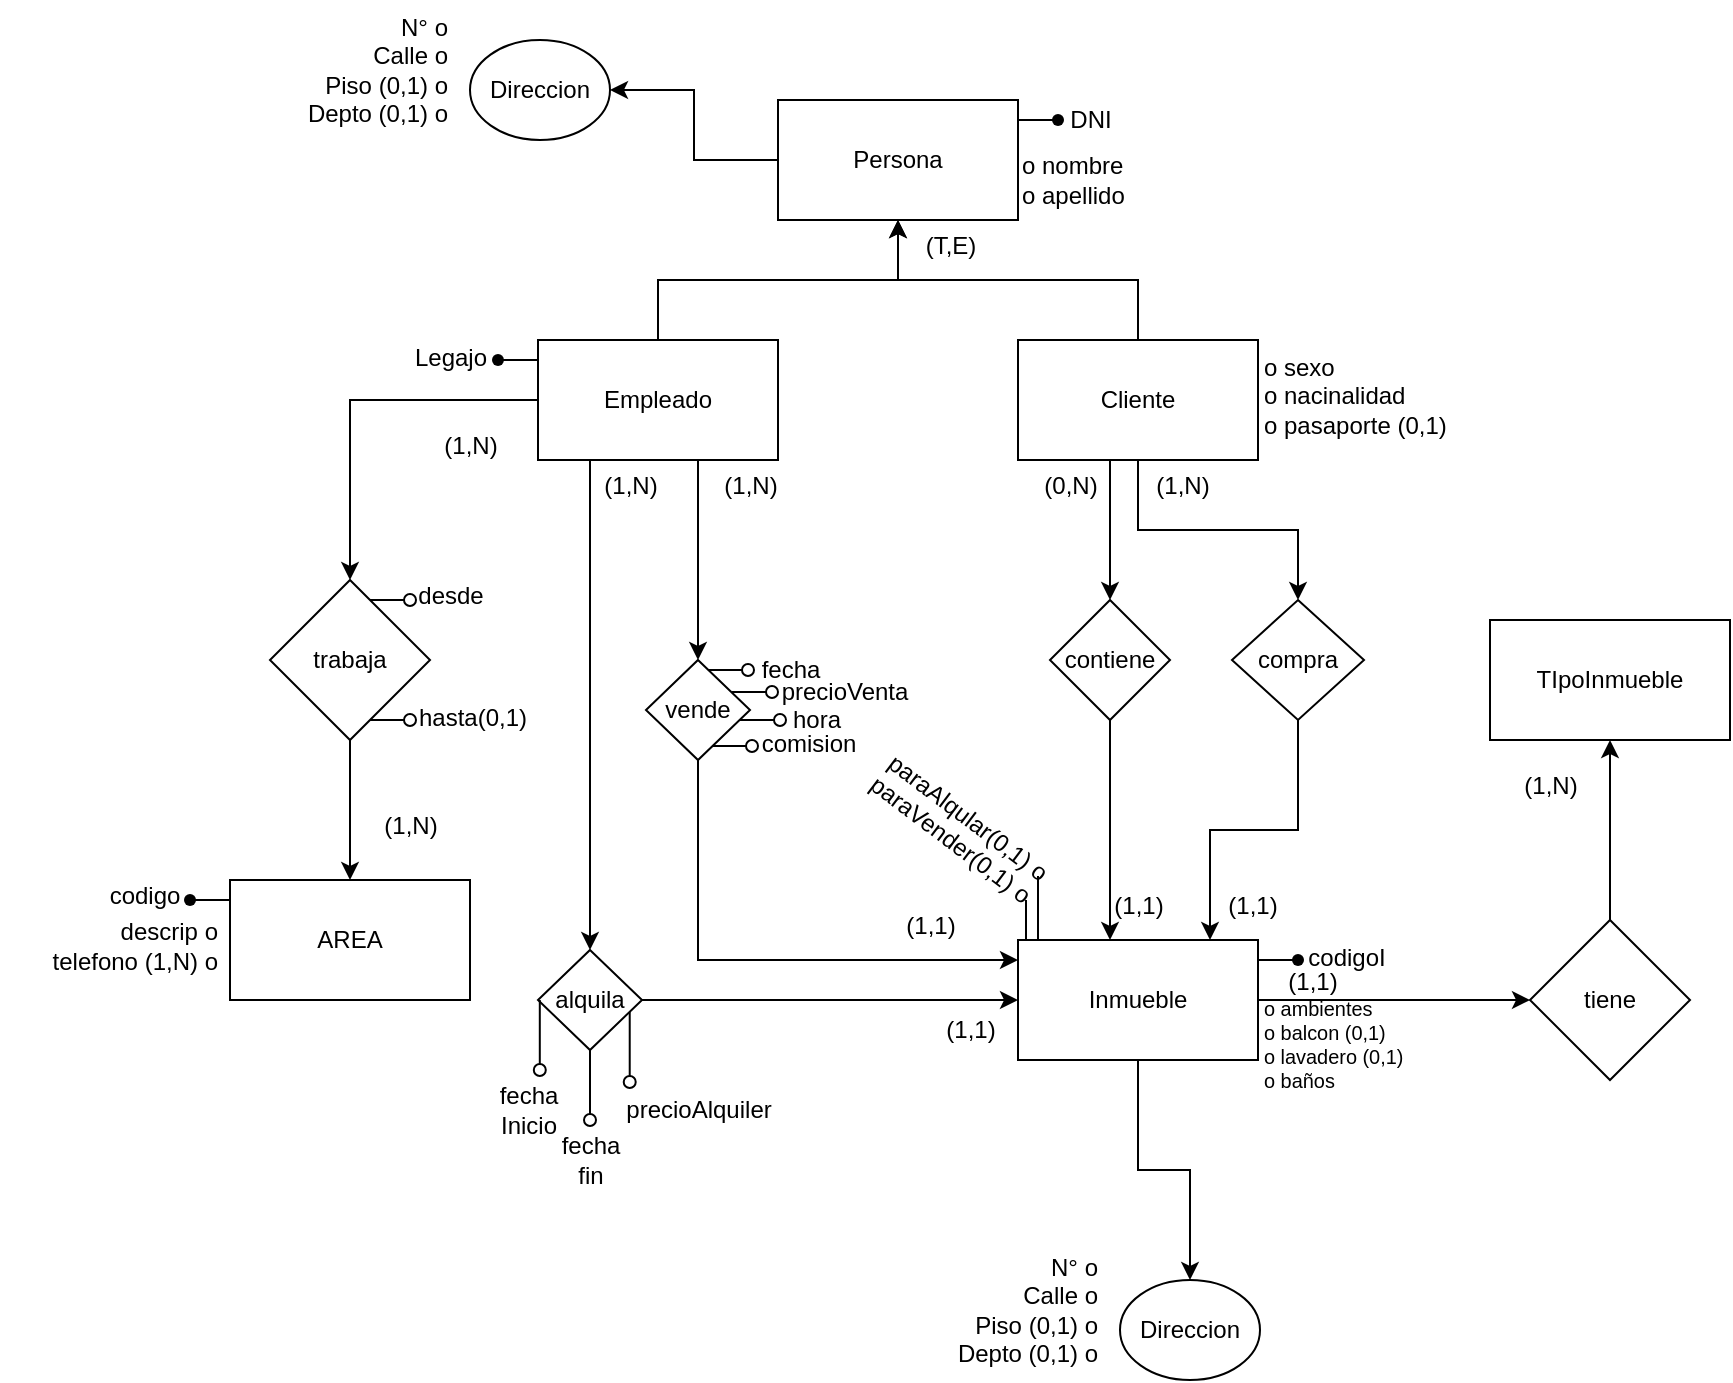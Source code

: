 <mxfile version="24.7.17">
  <diagram name="Página-1" id="iSGD8QViTFohNAxSWs4u">
    <mxGraphModel dx="1927" dy="665" grid="1" gridSize="10" guides="1" tooltips="1" connect="1" arrows="1" fold="1" page="1" pageScale="1" pageWidth="827" pageHeight="1169" math="0" shadow="0">
      <root>
        <mxCell id="0" />
        <mxCell id="1" parent="0" />
        <mxCell id="8L31Qlgc-sHJx_xcSrj3-8" style="edgeStyle=orthogonalEdgeStyle;rounded=0;orthogonalLoop=1;jettySize=auto;html=1;" edge="1" parent="1" source="r9yE0SVn6PBObXSp9FQb-1" target="8L31Qlgc-sHJx_xcSrj3-6">
          <mxGeometry relative="1" as="geometry" />
        </mxCell>
        <mxCell id="r9yE0SVn6PBObXSp9FQb-1" value="Persona" style="rounded=0;whiteSpace=wrap;html=1;" parent="1" vertex="1">
          <mxGeometry x="354" y="80" width="120" height="60" as="geometry" />
        </mxCell>
        <mxCell id="r9yE0SVn6PBObXSp9FQb-6" style="edgeStyle=orthogonalEdgeStyle;rounded=0;orthogonalLoop=1;jettySize=auto;html=1;" parent="1" source="r9yE0SVn6PBObXSp9FQb-2" target="r9yE0SVn6PBObXSp9FQb-1" edge="1">
          <mxGeometry relative="1" as="geometry" />
        </mxCell>
        <mxCell id="8L31Qlgc-sHJx_xcSrj3-54" style="edgeStyle=orthogonalEdgeStyle;rounded=0;orthogonalLoop=1;jettySize=auto;html=1;" edge="1" parent="1" source="r9yE0SVn6PBObXSp9FQb-2" target="8L31Qlgc-sHJx_xcSrj3-51">
          <mxGeometry relative="1" as="geometry">
            <Array as="points">
              <mxPoint x="520" y="270" />
              <mxPoint x="520" y="270" />
            </Array>
          </mxGeometry>
        </mxCell>
        <mxCell id="8L31Qlgc-sHJx_xcSrj3-55" style="edgeStyle=orthogonalEdgeStyle;rounded=0;orthogonalLoop=1;jettySize=auto;html=1;" edge="1" parent="1" source="r9yE0SVn6PBObXSp9FQb-2" target="8L31Qlgc-sHJx_xcSrj3-21">
          <mxGeometry relative="1" as="geometry" />
        </mxCell>
        <mxCell id="r9yE0SVn6PBObXSp9FQb-2" value="Cliente" style="rounded=0;whiteSpace=wrap;html=1;" parent="1" vertex="1">
          <mxGeometry x="474" y="200" width="120" height="60" as="geometry" />
        </mxCell>
        <mxCell id="r9yE0SVn6PBObXSp9FQb-4" style="edgeStyle=orthogonalEdgeStyle;rounded=0;orthogonalLoop=1;jettySize=auto;html=1;" parent="1" source="r9yE0SVn6PBObXSp9FQb-3" target="r9yE0SVn6PBObXSp9FQb-1" edge="1">
          <mxGeometry relative="1" as="geometry" />
        </mxCell>
        <mxCell id="8L31Qlgc-sHJx_xcSrj3-13" value="" style="edgeStyle=orthogonalEdgeStyle;rounded=0;orthogonalLoop=1;jettySize=auto;html=1;" edge="1" parent="1" source="r9yE0SVn6PBObXSp9FQb-3" target="8L31Qlgc-sHJx_xcSrj3-12">
          <mxGeometry relative="1" as="geometry" />
        </mxCell>
        <mxCell id="8L31Qlgc-sHJx_xcSrj3-26" value="" style="edgeStyle=orthogonalEdgeStyle;rounded=0;orthogonalLoop=1;jettySize=auto;html=1;" edge="1" parent="1" source="r9yE0SVn6PBObXSp9FQb-3" target="8L31Qlgc-sHJx_xcSrj3-25">
          <mxGeometry relative="1" as="geometry">
            <Array as="points">
              <mxPoint x="260" y="320" />
              <mxPoint x="260" y="320" />
            </Array>
          </mxGeometry>
        </mxCell>
        <mxCell id="8L31Qlgc-sHJx_xcSrj3-29" value="" style="edgeStyle=orthogonalEdgeStyle;rounded=0;orthogonalLoop=1;jettySize=auto;html=1;" edge="1" parent="1" source="r9yE0SVn6PBObXSp9FQb-3" target="8L31Qlgc-sHJx_xcSrj3-28">
          <mxGeometry relative="1" as="geometry">
            <Array as="points">
              <mxPoint x="314" y="280" />
              <mxPoint x="314" y="280" />
            </Array>
          </mxGeometry>
        </mxCell>
        <mxCell id="r9yE0SVn6PBObXSp9FQb-3" value="Empleado" style="rounded=0;whiteSpace=wrap;html=1;" parent="1" vertex="1">
          <mxGeometry x="234" y="200" width="120" height="60" as="geometry" />
        </mxCell>
        <mxCell id="8L31Qlgc-sHJx_xcSrj3-2" value="" style="shape=waypoint;sketch=0;size=6;pointerEvents=1;points=[];fillColor=none;resizable=0;rotatable=0;perimeter=centerPerimeter;snapToPoint=1;" vertex="1" parent="1">
          <mxGeometry x="484" y="80" width="20" height="20" as="geometry" />
        </mxCell>
        <mxCell id="8L31Qlgc-sHJx_xcSrj3-3" style="edgeStyle=orthogonalEdgeStyle;rounded=0;orthogonalLoop=1;jettySize=auto;html=1;entryX=0.217;entryY=0.9;entryDx=0;entryDy=0;entryPerimeter=0;endArrow=none;endFill=0;" edge="1" target="8L31Qlgc-sHJx_xcSrj3-2" parent="1">
          <mxGeometry relative="1" as="geometry">
            <mxPoint x="474" y="90" as="sourcePoint" />
            <Array as="points">
              <mxPoint x="484" y="90" />
              <mxPoint x="484" y="90" />
            </Array>
          </mxGeometry>
        </mxCell>
        <mxCell id="8L31Qlgc-sHJx_xcSrj3-4" value="DNI" style="text;html=1;align=center;verticalAlign=middle;resizable=0;points=[];autosize=1;strokeColor=none;fillColor=none;" vertex="1" parent="1">
          <mxGeometry x="490" y="75" width="40" height="30" as="geometry" />
        </mxCell>
        <mxCell id="8L31Qlgc-sHJx_xcSrj3-5" value="o nombre&lt;div&gt;o apellido&lt;/div&gt;" style="text;html=1;align=left;verticalAlign=middle;resizable=0;points=[];autosize=1;strokeColor=none;fillColor=none;" vertex="1" parent="1">
          <mxGeometry x="474" y="100" width="70" height="40" as="geometry" />
        </mxCell>
        <mxCell id="8L31Qlgc-sHJx_xcSrj3-6" value="Direccion" style="ellipse;whiteSpace=wrap;html=1;" vertex="1" parent="1">
          <mxGeometry x="200" y="50" width="70" height="50" as="geometry" />
        </mxCell>
        <mxCell id="8L31Qlgc-sHJx_xcSrj3-7" value="N° o&lt;div&gt;Calle o&lt;/div&gt;&lt;div&gt;Piso (0,1) o&lt;/div&gt;&lt;div&gt;Depto (0,1) o&lt;/div&gt;" style="text;html=1;align=right;verticalAlign=middle;resizable=0;points=[];autosize=1;strokeColor=none;fillColor=none;" vertex="1" parent="1">
          <mxGeometry x="100" y="30" width="90" height="70" as="geometry" />
        </mxCell>
        <mxCell id="8L31Qlgc-sHJx_xcSrj3-9" value="" style="shape=waypoint;sketch=0;size=6;pointerEvents=1;points=[];fillColor=none;resizable=0;rotatable=0;perimeter=centerPerimeter;snapToPoint=1;" vertex="1" parent="1">
          <mxGeometry x="203.99" y="200" width="20" height="20" as="geometry" />
        </mxCell>
        <mxCell id="8L31Qlgc-sHJx_xcSrj3-10" style="edgeStyle=orthogonalEdgeStyle;rounded=0;orthogonalLoop=1;jettySize=auto;html=1;entryX=0;entryY=0.323;entryDx=0;entryDy=0;entryPerimeter=0;endArrow=none;endFill=0;" edge="1" source="8L31Qlgc-sHJx_xcSrj3-9" parent="1">
          <mxGeometry relative="1" as="geometry">
            <mxPoint x="233.99" y="209" as="targetPoint" />
          </mxGeometry>
        </mxCell>
        <mxCell id="8L31Qlgc-sHJx_xcSrj3-11" value="Legajo" style="text;html=1;align=center;verticalAlign=middle;resizable=0;points=[];autosize=1;strokeColor=none;fillColor=none;" vertex="1" parent="1">
          <mxGeometry x="160" y="194" width="60" height="30" as="geometry" />
        </mxCell>
        <mxCell id="8L31Qlgc-sHJx_xcSrj3-15" value="" style="edgeStyle=orthogonalEdgeStyle;rounded=0;orthogonalLoop=1;jettySize=auto;html=1;" edge="1" parent="1" source="8L31Qlgc-sHJx_xcSrj3-12" target="8L31Qlgc-sHJx_xcSrj3-14">
          <mxGeometry relative="1" as="geometry" />
        </mxCell>
        <mxCell id="8L31Qlgc-sHJx_xcSrj3-12" value="trabaja" style="rhombus;whiteSpace=wrap;html=1;rounded=0;" vertex="1" parent="1">
          <mxGeometry x="100" y="320" width="80" height="80" as="geometry" />
        </mxCell>
        <mxCell id="8L31Qlgc-sHJx_xcSrj3-14" value="AREA" style="whiteSpace=wrap;html=1;rounded=0;" vertex="1" parent="1">
          <mxGeometry x="80" y="470" width="120" height="60" as="geometry" />
        </mxCell>
        <mxCell id="8L31Qlgc-sHJx_xcSrj3-18" value="(T,E)" style="text;html=1;align=center;verticalAlign=middle;resizable=0;points=[];autosize=1;strokeColor=none;fillColor=none;" vertex="1" parent="1">
          <mxGeometry x="415" y="138" width="50" height="30" as="geometry" />
        </mxCell>
        <mxCell id="8L31Qlgc-sHJx_xcSrj3-56" style="edgeStyle=orthogonalEdgeStyle;rounded=0;orthogonalLoop=1;jettySize=auto;html=1;" edge="1" parent="1" source="8L31Qlgc-sHJx_xcSrj3-21" target="8L31Qlgc-sHJx_xcSrj3-23">
          <mxGeometry relative="1" as="geometry">
            <Array as="points">
              <mxPoint x="614" y="445" />
              <mxPoint x="570" y="445" />
            </Array>
          </mxGeometry>
        </mxCell>
        <mxCell id="8L31Qlgc-sHJx_xcSrj3-21" value="compra" style="rhombus;whiteSpace=wrap;html=1;rounded=0;" vertex="1" parent="1">
          <mxGeometry x="581" y="330" width="66" height="60" as="geometry" />
        </mxCell>
        <mxCell id="8L31Qlgc-sHJx_xcSrj3-33" value="" style="edgeStyle=orthogonalEdgeStyle;rounded=0;orthogonalLoop=1;jettySize=auto;html=1;" edge="1" parent="1" source="8L31Qlgc-sHJx_xcSrj3-23" target="8L31Qlgc-sHJx_xcSrj3-32">
          <mxGeometry relative="1" as="geometry" />
        </mxCell>
        <mxCell id="8L31Qlgc-sHJx_xcSrj3-38" style="edgeStyle=orthogonalEdgeStyle;rounded=0;orthogonalLoop=1;jettySize=auto;html=1;" edge="1" parent="1" source="8L31Qlgc-sHJx_xcSrj3-23" target="8L31Qlgc-sHJx_xcSrj3-36">
          <mxGeometry relative="1" as="geometry" />
        </mxCell>
        <mxCell id="8L31Qlgc-sHJx_xcSrj3-23" value="Inmueble" style="whiteSpace=wrap;html=1;rounded=0;" vertex="1" parent="1">
          <mxGeometry x="474" y="500" width="120" height="60" as="geometry" />
        </mxCell>
        <mxCell id="8L31Qlgc-sHJx_xcSrj3-27" style="edgeStyle=orthogonalEdgeStyle;rounded=0;orthogonalLoop=1;jettySize=auto;html=1;entryX=0;entryY=0.5;entryDx=0;entryDy=0;" edge="1" parent="1" source="8L31Qlgc-sHJx_xcSrj3-25" target="8L31Qlgc-sHJx_xcSrj3-23">
          <mxGeometry relative="1" as="geometry" />
        </mxCell>
        <mxCell id="8L31Qlgc-sHJx_xcSrj3-58" style="edgeStyle=orthogonalEdgeStyle;rounded=0;orthogonalLoop=1;jettySize=auto;html=1;endArrow=oval;endFill=0;" edge="1" parent="1" source="8L31Qlgc-sHJx_xcSrj3-25">
          <mxGeometry relative="1" as="geometry">
            <mxPoint x="260" y="590" as="targetPoint" />
          </mxGeometry>
        </mxCell>
        <mxCell id="8L31Qlgc-sHJx_xcSrj3-25" value="alquila" style="rhombus;whiteSpace=wrap;html=1;rounded=0;" vertex="1" parent="1">
          <mxGeometry x="234" y="505" width="52" height="50" as="geometry" />
        </mxCell>
        <mxCell id="8L31Qlgc-sHJx_xcSrj3-31" style="edgeStyle=orthogonalEdgeStyle;rounded=0;orthogonalLoop=1;jettySize=auto;html=1;" edge="1" parent="1" source="8L31Qlgc-sHJx_xcSrj3-28" target="8L31Qlgc-sHJx_xcSrj3-23">
          <mxGeometry relative="1" as="geometry">
            <Array as="points">
              <mxPoint x="314" y="510" />
            </Array>
          </mxGeometry>
        </mxCell>
        <mxCell id="8L31Qlgc-sHJx_xcSrj3-66" style="edgeStyle=orthogonalEdgeStyle;rounded=0;orthogonalLoop=1;jettySize=auto;html=1;endArrow=oval;endFill=0;" edge="1" parent="1">
          <mxGeometry relative="1" as="geometry">
            <mxPoint x="355" y="390" as="targetPoint" />
            <mxPoint x="335" y="390" as="sourcePoint" />
          </mxGeometry>
        </mxCell>
        <mxCell id="8L31Qlgc-sHJx_xcSrj3-28" value="vende" style="rhombus;whiteSpace=wrap;html=1;rounded=0;" vertex="1" parent="1">
          <mxGeometry x="288" y="360" width="52" height="50" as="geometry" />
        </mxCell>
        <mxCell id="8L31Qlgc-sHJx_xcSrj3-35" value="" style="edgeStyle=orthogonalEdgeStyle;rounded=0;orthogonalLoop=1;jettySize=auto;html=1;" edge="1" parent="1" source="8L31Qlgc-sHJx_xcSrj3-32" target="8L31Qlgc-sHJx_xcSrj3-34">
          <mxGeometry relative="1" as="geometry" />
        </mxCell>
        <mxCell id="8L31Qlgc-sHJx_xcSrj3-32" value="tiene" style="rhombus;whiteSpace=wrap;html=1;rounded=0;" vertex="1" parent="1">
          <mxGeometry x="730" y="490" width="80" height="80" as="geometry" />
        </mxCell>
        <mxCell id="8L31Qlgc-sHJx_xcSrj3-34" value="TIpoInmueble" style="whiteSpace=wrap;html=1;rounded=0;" vertex="1" parent="1">
          <mxGeometry x="710" y="340" width="120" height="60" as="geometry" />
        </mxCell>
        <mxCell id="8L31Qlgc-sHJx_xcSrj3-36" value="Direccion" style="ellipse;whiteSpace=wrap;html=1;" vertex="1" parent="1">
          <mxGeometry x="525" y="670" width="70" height="50" as="geometry" />
        </mxCell>
        <mxCell id="8L31Qlgc-sHJx_xcSrj3-37" value="N° o&lt;div&gt;Calle o&lt;/div&gt;&lt;div&gt;Piso (0,1) o&lt;/div&gt;&lt;div&gt;Depto (0,1) o&lt;/div&gt;" style="text;html=1;align=right;verticalAlign=middle;resizable=0;points=[];autosize=1;strokeColor=none;fillColor=none;" vertex="1" parent="1">
          <mxGeometry x="425" y="650" width="90" height="70" as="geometry" />
        </mxCell>
        <mxCell id="8L31Qlgc-sHJx_xcSrj3-39" value="" style="shape=waypoint;sketch=0;size=6;pointerEvents=1;points=[];fillColor=none;resizable=0;rotatable=0;perimeter=centerPerimeter;snapToPoint=1;" vertex="1" parent="1">
          <mxGeometry x="604" y="500" width="20" height="20" as="geometry" />
        </mxCell>
        <mxCell id="8L31Qlgc-sHJx_xcSrj3-40" style="edgeStyle=orthogonalEdgeStyle;rounded=0;orthogonalLoop=1;jettySize=auto;html=1;entryX=0.217;entryY=0.9;entryDx=0;entryDy=0;entryPerimeter=0;endArrow=none;endFill=0;" edge="1" target="8L31Qlgc-sHJx_xcSrj3-39" parent="1">
          <mxGeometry relative="1" as="geometry">
            <mxPoint x="594" y="510" as="sourcePoint" />
            <Array as="points">
              <mxPoint x="604" y="510" />
              <mxPoint x="604" y="510" />
            </Array>
          </mxGeometry>
        </mxCell>
        <mxCell id="8L31Qlgc-sHJx_xcSrj3-41" value="codigoI" style="text;html=1;align=center;verticalAlign=middle;resizable=0;points=[];autosize=1;strokeColor=none;fillColor=none;" vertex="1" parent="1">
          <mxGeometry x="608" y="494" width="60" height="30" as="geometry" />
        </mxCell>
        <mxCell id="8L31Qlgc-sHJx_xcSrj3-43" value="&lt;h5&gt;&lt;span style=&quot;font-weight: normal;&quot;&gt;o ambientes&lt;br&gt;o balcon (0,1)&lt;br&gt;o lavadero (0,1)&lt;br&gt;o baños&lt;/span&gt;&lt;/h5&gt;&lt;div&gt;&lt;br&gt;&lt;/div&gt;" style="text;html=1;align=left;verticalAlign=middle;resizable=0;points=[];autosize=1;strokeColor=none;fillColor=none;" vertex="1" parent="1">
          <mxGeometry x="595" y="505" width="90" height="110" as="geometry" />
        </mxCell>
        <mxCell id="8L31Qlgc-sHJx_xcSrj3-44" value="paraAlqular(0,1) o&lt;div&gt;paraVender(0,1) o&lt;/div&gt;" style="text;html=1;align=right;verticalAlign=top;resizable=0;points=[];autosize=1;strokeColor=none;fillColor=none;horizontal=1;rotation=37;" vertex="1" parent="1">
          <mxGeometry x="377" y="417" width="120" height="40" as="geometry" />
        </mxCell>
        <mxCell id="8L31Qlgc-sHJx_xcSrj3-45" value="" style="endArrow=none;html=1;rounded=0;" edge="1" parent="1">
          <mxGeometry width="50" height="50" relative="1" as="geometry">
            <mxPoint x="478" y="500" as="sourcePoint" />
            <mxPoint x="478" y="480" as="targetPoint" />
          </mxGeometry>
        </mxCell>
        <mxCell id="8L31Qlgc-sHJx_xcSrj3-46" value="" style="endArrow=none;html=1;rounded=0;" edge="1" parent="1">
          <mxGeometry width="50" height="50" relative="1" as="geometry">
            <mxPoint x="484" y="500" as="sourcePoint" />
            <mxPoint x="484" y="468" as="targetPoint" />
          </mxGeometry>
        </mxCell>
        <mxCell id="8L31Qlgc-sHJx_xcSrj3-49" value="o sexo&lt;div&gt;o nacinalidad&lt;/div&gt;&lt;div&gt;o pasaporte (0,1)&lt;/div&gt;&lt;div&gt;&lt;br&gt;&lt;/div&gt;" style="text;html=1;align=left;verticalAlign=middle;resizable=0;points=[];autosize=1;strokeColor=none;fillColor=none;" vertex="1" parent="1">
          <mxGeometry x="595" y="200" width="110" height="70" as="geometry" />
        </mxCell>
        <mxCell id="8L31Qlgc-sHJx_xcSrj3-53" style="edgeStyle=orthogonalEdgeStyle;rounded=0;orthogonalLoop=1;jettySize=auto;html=1;exitX=0.5;exitY=1;exitDx=0;exitDy=0;" edge="1" parent="1" source="8L31Qlgc-sHJx_xcSrj3-51" target="8L31Qlgc-sHJx_xcSrj3-23">
          <mxGeometry relative="1" as="geometry">
            <Array as="points">
              <mxPoint x="520" y="390" />
            </Array>
          </mxGeometry>
        </mxCell>
        <mxCell id="8L31Qlgc-sHJx_xcSrj3-51" value="contiene" style="rhombus;whiteSpace=wrap;html=1;rounded=0;" vertex="1" parent="1">
          <mxGeometry x="490" y="330" width="60" height="60" as="geometry" />
        </mxCell>
        <mxCell id="8L31Qlgc-sHJx_xcSrj3-60" style="edgeStyle=orthogonalEdgeStyle;rounded=0;orthogonalLoop=1;jettySize=auto;html=1;endArrow=oval;endFill=0;" edge="1" parent="1">
          <mxGeometry relative="1" as="geometry">
            <mxPoint x="234.9" y="565" as="targetPoint" />
            <mxPoint x="234.9" y="530" as="sourcePoint" />
          </mxGeometry>
        </mxCell>
        <mxCell id="8L31Qlgc-sHJx_xcSrj3-62" value="fecha&lt;div&gt;Inicio&lt;/div&gt;" style="text;html=1;align=center;verticalAlign=middle;resizable=0;points=[];autosize=1;strokeColor=none;fillColor=none;" vertex="1" parent="1">
          <mxGeometry x="203.99" y="565" width="50" height="40" as="geometry" />
        </mxCell>
        <mxCell id="8L31Qlgc-sHJx_xcSrj3-63" value="fecha&lt;div&gt;fin&lt;/div&gt;" style="text;html=1;align=center;verticalAlign=middle;resizable=0;points=[];autosize=1;strokeColor=none;fillColor=none;" vertex="1" parent="1">
          <mxGeometry x="235" y="590" width="50" height="40" as="geometry" />
        </mxCell>
        <mxCell id="8L31Qlgc-sHJx_xcSrj3-67" style="edgeStyle=orthogonalEdgeStyle;rounded=0;orthogonalLoop=1;jettySize=auto;html=1;endArrow=oval;endFill=0;" edge="1" parent="1">
          <mxGeometry relative="1" as="geometry">
            <mxPoint x="339" y="365" as="targetPoint" />
            <mxPoint x="319" y="365" as="sourcePoint" />
          </mxGeometry>
        </mxCell>
        <mxCell id="8L31Qlgc-sHJx_xcSrj3-68" style="edgeStyle=orthogonalEdgeStyle;rounded=0;orthogonalLoop=1;jettySize=auto;html=1;endArrow=oval;endFill=0;" edge="1" parent="1">
          <mxGeometry relative="1" as="geometry">
            <mxPoint x="341" y="403" as="targetPoint" />
            <mxPoint x="321" y="403" as="sourcePoint" />
          </mxGeometry>
        </mxCell>
        <mxCell id="8L31Qlgc-sHJx_xcSrj3-70" value="fecha" style="text;html=1;align=center;verticalAlign=middle;resizable=0;points=[];autosize=1;strokeColor=none;fillColor=none;" vertex="1" parent="1">
          <mxGeometry x="335" y="350" width="50" height="30" as="geometry" />
        </mxCell>
        <mxCell id="8L31Qlgc-sHJx_xcSrj3-71" value="hora" style="text;html=1;align=center;verticalAlign=middle;resizable=0;points=[];autosize=1;strokeColor=none;fillColor=none;" vertex="1" parent="1">
          <mxGeometry x="348" y="375" width="50" height="30" as="geometry" />
        </mxCell>
        <mxCell id="8L31Qlgc-sHJx_xcSrj3-72" value="comision" style="text;html=1;align=center;verticalAlign=middle;resizable=0;points=[];autosize=1;strokeColor=none;fillColor=none;" vertex="1" parent="1">
          <mxGeometry x="334" y="387" width="70" height="30" as="geometry" />
        </mxCell>
        <mxCell id="8L31Qlgc-sHJx_xcSrj3-73" style="edgeStyle=orthogonalEdgeStyle;rounded=0;orthogonalLoop=1;jettySize=auto;html=1;endArrow=oval;endFill=0;" edge="1" parent="1">
          <mxGeometry relative="1" as="geometry">
            <mxPoint x="170" y="330" as="targetPoint" />
            <mxPoint x="150" y="330" as="sourcePoint" />
          </mxGeometry>
        </mxCell>
        <mxCell id="8L31Qlgc-sHJx_xcSrj3-74" style="edgeStyle=orthogonalEdgeStyle;rounded=0;orthogonalLoop=1;jettySize=auto;html=1;endArrow=oval;endFill=0;" edge="1" parent="1">
          <mxGeometry relative="1" as="geometry">
            <mxPoint x="170" y="390" as="targetPoint" />
            <mxPoint x="150" y="390" as="sourcePoint" />
          </mxGeometry>
        </mxCell>
        <mxCell id="8L31Qlgc-sHJx_xcSrj3-75" value="desde" style="text;html=1;align=center;verticalAlign=middle;resizable=0;points=[];autosize=1;strokeColor=none;fillColor=none;" vertex="1" parent="1">
          <mxGeometry x="160" y="313" width="60" height="30" as="geometry" />
        </mxCell>
        <mxCell id="8L31Qlgc-sHJx_xcSrj3-76" value="hasta(0,1)" style="text;html=1;align=center;verticalAlign=middle;resizable=0;points=[];autosize=1;strokeColor=none;fillColor=none;" vertex="1" parent="1">
          <mxGeometry x="161" y="374" width="80" height="30" as="geometry" />
        </mxCell>
        <mxCell id="8L31Qlgc-sHJx_xcSrj3-77" value="" style="shape=waypoint;sketch=0;size=6;pointerEvents=1;points=[];fillColor=none;resizable=0;rotatable=0;perimeter=centerPerimeter;snapToPoint=1;" vertex="1" parent="1">
          <mxGeometry x="50" y="470" width="20" height="20" as="geometry" />
        </mxCell>
        <mxCell id="8L31Qlgc-sHJx_xcSrj3-78" style="edgeStyle=orthogonalEdgeStyle;rounded=0;orthogonalLoop=1;jettySize=auto;html=1;entryX=0;entryY=0.323;entryDx=0;entryDy=0;entryPerimeter=0;endArrow=none;endFill=0;" edge="1" source="8L31Qlgc-sHJx_xcSrj3-77" parent="1">
          <mxGeometry relative="1" as="geometry">
            <mxPoint x="80" y="479" as="targetPoint" />
          </mxGeometry>
        </mxCell>
        <mxCell id="8L31Qlgc-sHJx_xcSrj3-79" value="codigo" style="text;html=1;align=center;verticalAlign=middle;resizable=0;points=[];autosize=1;strokeColor=none;fillColor=none;" vertex="1" parent="1">
          <mxGeometry x="7" y="463" width="60" height="30" as="geometry" />
        </mxCell>
        <mxCell id="8L31Qlgc-sHJx_xcSrj3-80" value="descrip o&lt;div&gt;telefono (1,N) o&lt;/div&gt;" style="text;html=1;align=right;verticalAlign=middle;resizable=0;points=[];autosize=1;strokeColor=none;fillColor=none;" vertex="1" parent="1">
          <mxGeometry x="-35" y="483" width="110" height="40" as="geometry" />
        </mxCell>
        <mxCell id="8L31Qlgc-sHJx_xcSrj3-81" value="(1,N)" style="text;html=1;align=center;verticalAlign=middle;resizable=0;points=[];autosize=1;strokeColor=none;fillColor=none;" vertex="1" parent="1">
          <mxGeometry x="175" y="238" width="50" height="30" as="geometry" />
        </mxCell>
        <mxCell id="8L31Qlgc-sHJx_xcSrj3-82" value="(1,N)" style="text;html=1;align=center;verticalAlign=middle;resizable=0;points=[];autosize=1;strokeColor=none;fillColor=none;" vertex="1" parent="1">
          <mxGeometry x="145" y="428" width="50" height="30" as="geometry" />
        </mxCell>
        <mxCell id="8L31Qlgc-sHJx_xcSrj3-83" value="(1,N)" style="text;html=1;align=center;verticalAlign=middle;resizable=0;points=[];autosize=1;strokeColor=none;fillColor=none;" vertex="1" parent="1">
          <mxGeometry x="255" y="258" width="50" height="30" as="geometry" />
        </mxCell>
        <mxCell id="8L31Qlgc-sHJx_xcSrj3-84" value="(1,1)" style="text;html=1;align=center;verticalAlign=middle;resizable=0;points=[];autosize=1;strokeColor=none;fillColor=none;" vertex="1" parent="1">
          <mxGeometry x="425" y="530" width="50" height="30" as="geometry" />
        </mxCell>
        <mxCell id="8L31Qlgc-sHJx_xcSrj3-85" value="(1,N)" style="text;html=1;align=center;verticalAlign=middle;resizable=0;points=[];autosize=1;strokeColor=none;fillColor=none;" vertex="1" parent="1">
          <mxGeometry x="315" y="258" width="50" height="30" as="geometry" />
        </mxCell>
        <mxCell id="8L31Qlgc-sHJx_xcSrj3-86" value="(1,1)" style="text;html=1;align=center;verticalAlign=middle;resizable=0;points=[];autosize=1;strokeColor=none;fillColor=none;" vertex="1" parent="1">
          <mxGeometry x="405" y="478" width="50" height="30" as="geometry" />
        </mxCell>
        <mxCell id="8L31Qlgc-sHJx_xcSrj3-87" value="(0,N)" style="text;html=1;align=center;verticalAlign=middle;resizable=0;points=[];autosize=1;strokeColor=none;fillColor=none;" vertex="1" parent="1">
          <mxGeometry x="475" y="258" width="50" height="30" as="geometry" />
        </mxCell>
        <mxCell id="8L31Qlgc-sHJx_xcSrj3-88" value="(1,1)" style="text;html=1;align=center;verticalAlign=middle;resizable=0;points=[];autosize=1;strokeColor=none;fillColor=none;" vertex="1" parent="1">
          <mxGeometry x="509" y="468" width="50" height="30" as="geometry" />
        </mxCell>
        <mxCell id="8L31Qlgc-sHJx_xcSrj3-89" value="(1,1)" style="text;html=1;align=center;verticalAlign=middle;resizable=0;points=[];autosize=1;strokeColor=none;fillColor=none;" vertex="1" parent="1">
          <mxGeometry x="566" y="468" width="50" height="30" as="geometry" />
        </mxCell>
        <mxCell id="8L31Qlgc-sHJx_xcSrj3-90" value="(1,N)" style="text;html=1;align=center;verticalAlign=middle;resizable=0;points=[];autosize=1;strokeColor=none;fillColor=none;" vertex="1" parent="1">
          <mxGeometry x="531" y="258" width="50" height="30" as="geometry" />
        </mxCell>
        <mxCell id="8L31Qlgc-sHJx_xcSrj3-91" value="(1,1)" style="text;html=1;align=center;verticalAlign=middle;resizable=0;points=[];autosize=1;strokeColor=none;fillColor=none;" vertex="1" parent="1">
          <mxGeometry x="596" y="506" width="50" height="30" as="geometry" />
        </mxCell>
        <mxCell id="8L31Qlgc-sHJx_xcSrj3-92" value="(1,N)" style="text;html=1;align=center;verticalAlign=middle;resizable=0;points=[];autosize=1;strokeColor=none;fillColor=none;" vertex="1" parent="1">
          <mxGeometry x="715" y="408" width="50" height="30" as="geometry" />
        </mxCell>
        <mxCell id="8L31Qlgc-sHJx_xcSrj3-94" style="edgeStyle=orthogonalEdgeStyle;rounded=0;orthogonalLoop=1;jettySize=auto;html=1;endArrow=oval;endFill=0;" edge="1" parent="1">
          <mxGeometry relative="1" as="geometry">
            <mxPoint x="279.86" y="571" as="targetPoint" />
            <mxPoint x="279.86" y="536" as="sourcePoint" />
          </mxGeometry>
        </mxCell>
        <mxCell id="8L31Qlgc-sHJx_xcSrj3-95" value="precioAlquiler" style="text;html=1;align=center;verticalAlign=middle;resizable=0;points=[];autosize=1;strokeColor=none;fillColor=none;" vertex="1" parent="1">
          <mxGeometry x="264" y="570" width="100" height="30" as="geometry" />
        </mxCell>
        <mxCell id="8L31Qlgc-sHJx_xcSrj3-96" style="edgeStyle=orthogonalEdgeStyle;rounded=0;orthogonalLoop=1;jettySize=auto;html=1;endArrow=oval;endFill=0;" edge="1" parent="1">
          <mxGeometry relative="1" as="geometry">
            <mxPoint x="351" y="376" as="targetPoint" />
            <mxPoint x="331" y="376" as="sourcePoint" />
          </mxGeometry>
        </mxCell>
        <mxCell id="8L31Qlgc-sHJx_xcSrj3-97" value="precioVenta" style="text;html=1;align=center;verticalAlign=middle;resizable=0;points=[];autosize=1;strokeColor=none;fillColor=none;" vertex="1" parent="1">
          <mxGeometry x="342" y="361" width="90" height="30" as="geometry" />
        </mxCell>
      </root>
    </mxGraphModel>
  </diagram>
</mxfile>
